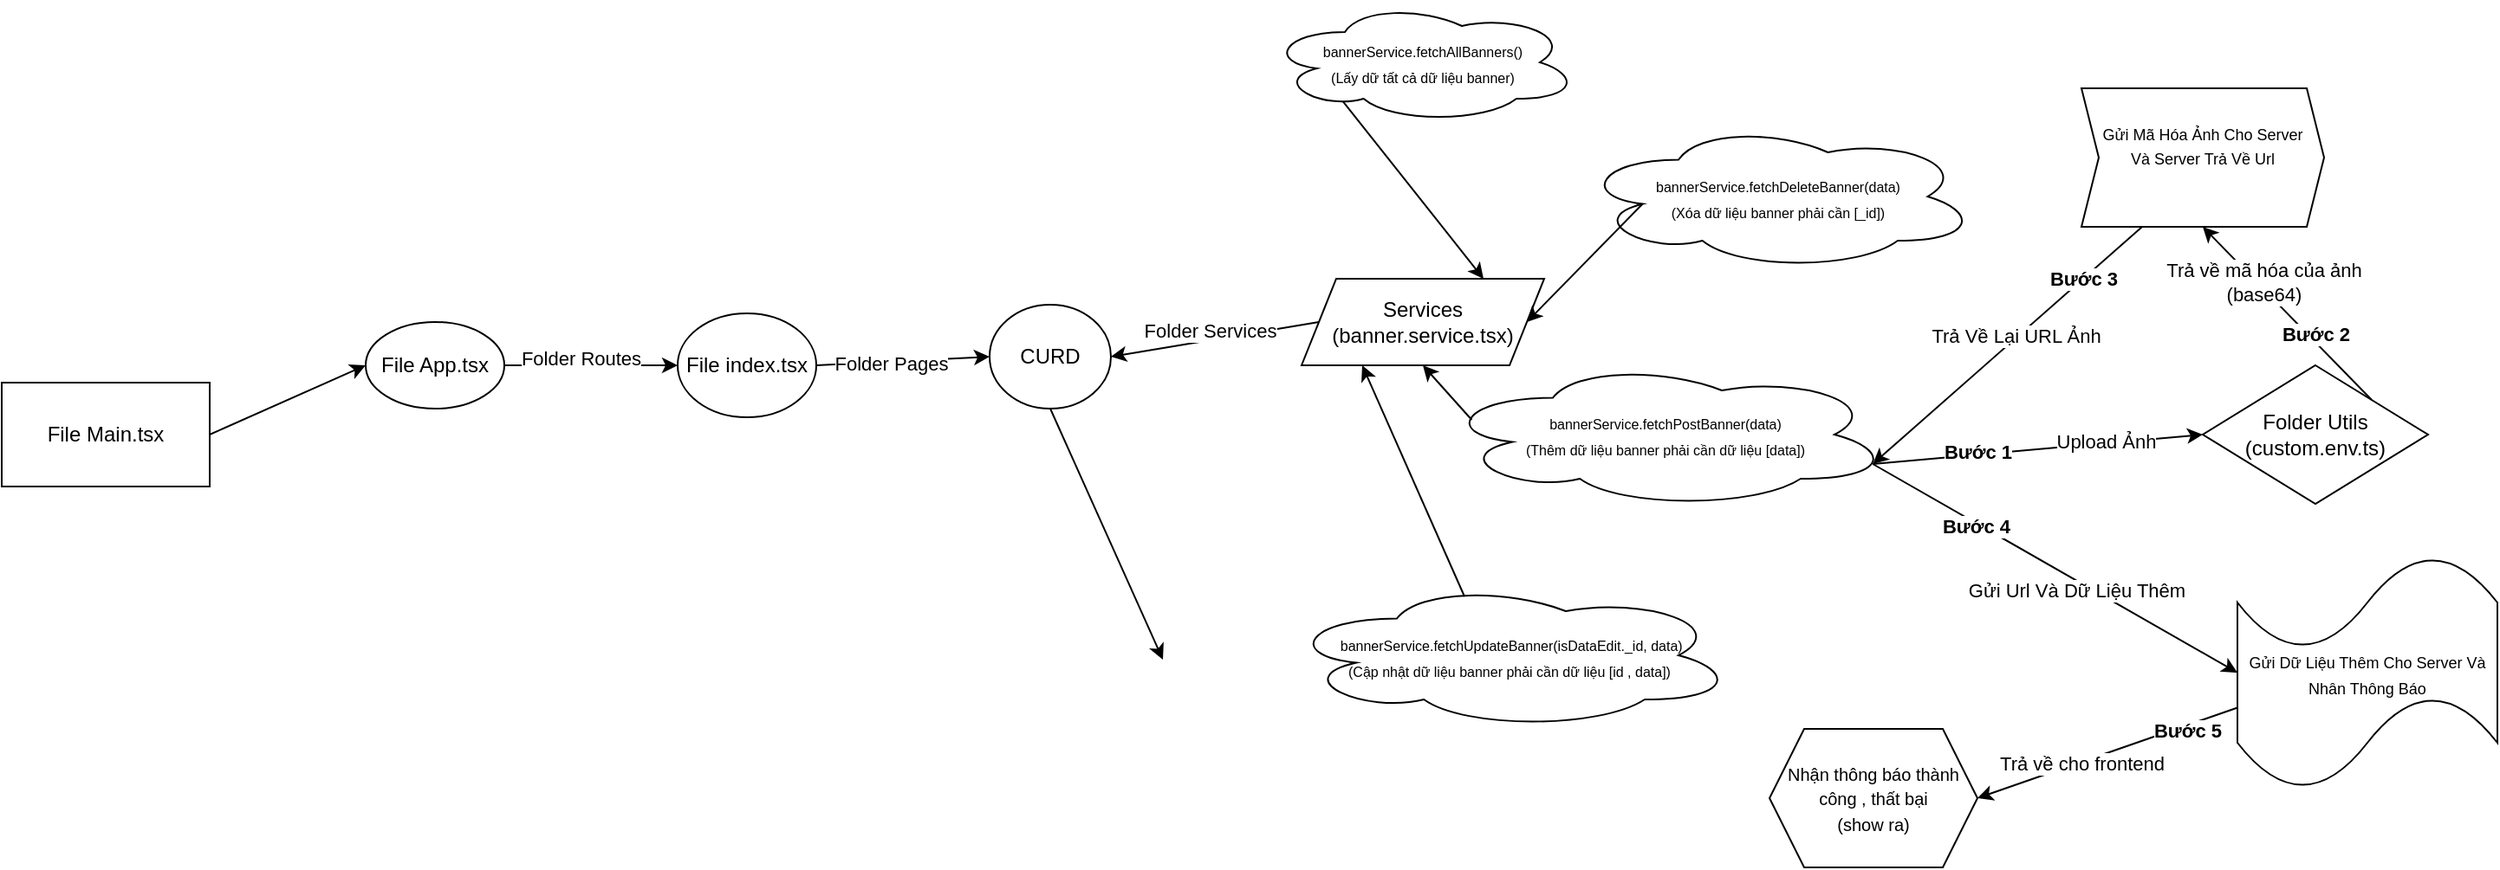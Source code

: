 <mxfile version="22.0.8" type="github">
  <diagram name="Trang-1" id="CbWZottKJksRMsXl4OTU">
    <mxGraphModel dx="983" dy="425" grid="1" gridSize="10" guides="1" tooltips="1" connect="1" arrows="1" fold="1" page="1" pageScale="1" pageWidth="1200" pageHeight="1920" math="0" shadow="0">
      <root>
        <mxCell id="0" />
        <mxCell id="1" parent="0" />
        <mxCell id="X-_IwXTnalUpg8y82jki-1" value="File Main.tsx" style="rounded=0;whiteSpace=wrap;html=1;" vertex="1" parent="1">
          <mxGeometry x="50" y="330" width="120" height="60" as="geometry" />
        </mxCell>
        <mxCell id="X-_IwXTnalUpg8y82jki-2" value="" style="endArrow=classic;html=1;rounded=0;exitX=1;exitY=0.5;exitDx=0;exitDy=0;entryX=0;entryY=0.5;entryDx=0;entryDy=0;" edge="1" parent="1" source="X-_IwXTnalUpg8y82jki-1" target="X-_IwXTnalUpg8y82jki-3">
          <mxGeometry width="50" height="50" relative="1" as="geometry">
            <mxPoint x="480" y="410" as="sourcePoint" />
            <mxPoint x="210" y="320" as="targetPoint" />
          </mxGeometry>
        </mxCell>
        <mxCell id="X-_IwXTnalUpg8y82jki-3" value="File App.tsx" style="ellipse;whiteSpace=wrap;html=1;" vertex="1" parent="1">
          <mxGeometry x="260" y="295" width="80" height="50" as="geometry" />
        </mxCell>
        <mxCell id="X-_IwXTnalUpg8y82jki-4" value="" style="endArrow=classic;html=1;rounded=0;entryX=0;entryY=0.5;entryDx=0;entryDy=0;exitX=1;exitY=0.5;exitDx=0;exitDy=0;" edge="1" parent="1" source="X-_IwXTnalUpg8y82jki-3" target="X-_IwXTnalUpg8y82jki-6">
          <mxGeometry width="50" height="50" relative="1" as="geometry">
            <mxPoint x="370" y="280" as="sourcePoint" />
            <mxPoint x="480" y="280" as="targetPoint" />
          </mxGeometry>
        </mxCell>
        <mxCell id="X-_IwXTnalUpg8y82jki-28" value="Folder Routes" style="edgeLabel;html=1;align=center;verticalAlign=middle;resizable=0;points=[];" vertex="1" connectable="0" parent="X-_IwXTnalUpg8y82jki-4">
          <mxGeometry x="-0.42" y="-1" relative="1" as="geometry">
            <mxPoint x="15" y="-5" as="offset" />
          </mxGeometry>
        </mxCell>
        <mxCell id="X-_IwXTnalUpg8y82jki-6" value="File index.tsx" style="ellipse;whiteSpace=wrap;html=1;" vertex="1" parent="1">
          <mxGeometry x="440" y="290" width="80" height="60" as="geometry" />
        </mxCell>
        <mxCell id="X-_IwXTnalUpg8y82jki-7" value="" style="endArrow=classic;html=1;rounded=0;exitX=1;exitY=0.5;exitDx=0;exitDy=0;entryX=0;entryY=0.5;entryDx=0;entryDy=0;" edge="1" parent="1" source="X-_IwXTnalUpg8y82jki-6" target="X-_IwXTnalUpg8y82jki-8">
          <mxGeometry width="50" height="50" relative="1" as="geometry">
            <mxPoint x="560" y="310" as="sourcePoint" />
            <mxPoint x="600" y="310" as="targetPoint" />
          </mxGeometry>
        </mxCell>
        <mxCell id="X-_IwXTnalUpg8y82jki-24" value="Folder Pages" style="edgeLabel;html=1;align=center;verticalAlign=middle;resizable=0;points=[];" vertex="1" connectable="0" parent="X-_IwXTnalUpg8y82jki-7">
          <mxGeometry x="-0.469" y="1" relative="1" as="geometry">
            <mxPoint x="16" y="1" as="offset" />
          </mxGeometry>
        </mxCell>
        <mxCell id="X-_IwXTnalUpg8y82jki-8" value="CURD" style="ellipse;whiteSpace=wrap;html=1;" vertex="1" parent="1">
          <mxGeometry x="620" y="285" width="70" height="60" as="geometry" />
        </mxCell>
        <mxCell id="X-_IwXTnalUpg8y82jki-15" value="" style="endArrow=classic;html=1;rounded=0;entryX=1;entryY=0.5;entryDx=0;entryDy=0;exitX=0;exitY=0.5;exitDx=0;exitDy=0;" edge="1" parent="1" source="X-_IwXTnalUpg8y82jki-17" target="X-_IwXTnalUpg8y82jki-8">
          <mxGeometry width="50" height="50" relative="1" as="geometry">
            <mxPoint x="830" y="280" as="sourcePoint" />
            <mxPoint x="770" y="360" as="targetPoint" />
          </mxGeometry>
        </mxCell>
        <mxCell id="X-_IwXTnalUpg8y82jki-23" value="Folder Services" style="edgeLabel;html=1;align=center;verticalAlign=middle;resizable=0;points=[];" vertex="1" connectable="0" parent="X-_IwXTnalUpg8y82jki-15">
          <mxGeometry x="0.322" y="-3" relative="1" as="geometry">
            <mxPoint x="17" y="-6" as="offset" />
          </mxGeometry>
        </mxCell>
        <mxCell id="X-_IwXTnalUpg8y82jki-17" value="Services&lt;br&gt;(banner.service.tsx)" style="shape=parallelogram;perimeter=parallelogramPerimeter;whiteSpace=wrap;html=1;fixedSize=1;" vertex="1" parent="1">
          <mxGeometry x="800" y="270" width="140" height="50" as="geometry" />
        </mxCell>
        <mxCell id="X-_IwXTnalUpg8y82jki-20" value="" style="endArrow=classic;html=1;rounded=0;entryX=0.75;entryY=0;entryDx=0;entryDy=0;exitX=0.16;exitY=0.55;exitDx=0;exitDy=0;exitPerimeter=0;" edge="1" parent="1" source="X-_IwXTnalUpg8y82jki-22" target="X-_IwXTnalUpg8y82jki-17">
          <mxGeometry width="50" height="50" relative="1" as="geometry">
            <mxPoint x="1020" y="273" as="sourcePoint" />
            <mxPoint x="990" y="320" as="targetPoint" />
          </mxGeometry>
        </mxCell>
        <mxCell id="X-_IwXTnalUpg8y82jki-22" value="&lt;font style=&quot;font-size: 8px;&quot;&gt;bannerService.fetchAllBanners()&lt;br&gt;(Lấy dữ tất cả dữ liệu banner)&lt;br&gt;&lt;/font&gt;" style="ellipse;shape=cloud;whiteSpace=wrap;html=1;" vertex="1" parent="1">
          <mxGeometry x="780" y="110" width="180" height="70" as="geometry" />
        </mxCell>
        <mxCell id="X-_IwXTnalUpg8y82jki-30" value="&lt;font style=&quot;font-size: 8px;&quot;&gt;bannerService.fetchDeleteBanner(data)&lt;br&gt;(Xóa dữ liệu banner phải cần [_id])&lt;br&gt;&lt;/font&gt;" style="ellipse;shape=cloud;whiteSpace=wrap;html=1;" vertex="1" parent="1">
          <mxGeometry x="960" y="180" width="230" height="85" as="geometry" />
        </mxCell>
        <mxCell id="X-_IwXTnalUpg8y82jki-31" value="" style="endArrow=classic;html=1;rounded=0;entryX=1;entryY=0.5;entryDx=0;entryDy=0;exitX=0.16;exitY=0.55;exitDx=0;exitDy=0;exitPerimeter=0;" edge="1" parent="1" source="X-_IwXTnalUpg8y82jki-30" target="X-_IwXTnalUpg8y82jki-17">
          <mxGeometry width="50" height="50" relative="1" as="geometry">
            <mxPoint x="540" y="410" as="sourcePoint" />
            <mxPoint x="590" y="360" as="targetPoint" />
          </mxGeometry>
        </mxCell>
        <mxCell id="X-_IwXTnalUpg8y82jki-33" value="&lt;font style=&quot;font-size: 8px;&quot;&gt;bannerService.fetchPostBanner(data)&lt;br&gt;(Thêm dữ liệu banner phải cần dữ liệu [data])&lt;br&gt;&lt;/font&gt;" style="ellipse;shape=cloud;whiteSpace=wrap;html=1;" vertex="1" parent="1">
          <mxGeometry x="880" y="317.5" width="260" height="85" as="geometry" />
        </mxCell>
        <mxCell id="X-_IwXTnalUpg8y82jki-34" value="" style="endArrow=classic;html=1;rounded=0;entryX=0.5;entryY=1;entryDx=0;entryDy=0;exitX=0.07;exitY=0.4;exitDx=0;exitDy=0;exitPerimeter=0;" edge="1" parent="1" source="X-_IwXTnalUpg8y82jki-33" target="X-_IwXTnalUpg8y82jki-17">
          <mxGeometry width="50" height="50" relative="1" as="geometry">
            <mxPoint x="957" y="292" as="sourcePoint" />
            <mxPoint x="880" y="305" as="targetPoint" />
          </mxGeometry>
        </mxCell>
        <mxCell id="X-_IwXTnalUpg8y82jki-35" value="&lt;font style=&quot;font-size: 8px;&quot;&gt;&amp;nbsp;bannerService.fetchUpdateBanner(isDataEdit._id, data)&lt;br&gt;(Cập nhật dữ liệu banner phải cần dữ liệu [id , data])&lt;br&gt;&lt;/font&gt;" style="ellipse;shape=cloud;whiteSpace=wrap;html=1;" vertex="1" parent="1">
          <mxGeometry x="790" y="445" width="260" height="85" as="geometry" />
        </mxCell>
        <mxCell id="X-_IwXTnalUpg8y82jki-36" value="" style="endArrow=classic;html=1;rounded=0;entryX=0.25;entryY=1;entryDx=0;entryDy=0;exitX=0.4;exitY=0.1;exitDx=0;exitDy=0;exitPerimeter=0;" edge="1" parent="1" source="X-_IwXTnalUpg8y82jki-35" target="X-_IwXTnalUpg8y82jki-17">
          <mxGeometry width="50" height="50" relative="1" as="geometry">
            <mxPoint x="848" y="437" as="sourcePoint" />
            <mxPoint x="811" y="340" as="targetPoint" />
          </mxGeometry>
        </mxCell>
        <mxCell id="X-_IwXTnalUpg8y82jki-38" value="" style="endArrow=classic;html=1;rounded=0;exitX=0.96;exitY=0.7;exitDx=0;exitDy=0;exitPerimeter=0;entryX=0;entryY=0.5;entryDx=0;entryDy=0;" edge="1" parent="1" source="X-_IwXTnalUpg8y82jki-33" target="X-_IwXTnalUpg8y82jki-44">
          <mxGeometry width="50" height="50" relative="1" as="geometry">
            <mxPoint x="1140" y="335" as="sourcePoint" />
            <mxPoint x="1210" y="377" as="targetPoint" />
          </mxGeometry>
        </mxCell>
        <mxCell id="X-_IwXTnalUpg8y82jki-45" value="Upload Ảnh" style="edgeLabel;html=1;align=center;verticalAlign=middle;resizable=0;points=[];" vertex="1" connectable="0" parent="X-_IwXTnalUpg8y82jki-38">
          <mxGeometry x="-0.244" y="2" relative="1" as="geometry">
            <mxPoint x="62" y="-5" as="offset" />
          </mxGeometry>
        </mxCell>
        <mxCell id="X-_IwXTnalUpg8y82jki-64" value="&lt;b&gt;Bước 1&lt;/b&gt;" style="edgeLabel;html=1;align=center;verticalAlign=middle;resizable=0;points=[];" vertex="1" connectable="0" parent="X-_IwXTnalUpg8y82jki-38">
          <mxGeometry x="-0.52" y="-1" relative="1" as="geometry">
            <mxPoint x="14" y="-4" as="offset" />
          </mxGeometry>
        </mxCell>
        <mxCell id="X-_IwXTnalUpg8y82jki-44" value="Folder Utils&lt;br&gt;(custom.env.ts)" style="rhombus;whiteSpace=wrap;html=1;" vertex="1" parent="1">
          <mxGeometry x="1320" y="320" width="130" height="80" as="geometry" />
        </mxCell>
        <mxCell id="X-_IwXTnalUpg8y82jki-46" value="" style="endArrow=classic;html=1;rounded=0;exitX=1;exitY=0;exitDx=0;exitDy=0;entryX=0.5;entryY=1;entryDx=0;entryDy=0;" edge="1" parent="1" source="X-_IwXTnalUpg8y82jki-44" target="X-_IwXTnalUpg8y82jki-52">
          <mxGeometry width="50" height="50" relative="1" as="geometry">
            <mxPoint x="1160" y="340" as="sourcePoint" />
            <mxPoint x="1500" y="360" as="targetPoint" />
          </mxGeometry>
        </mxCell>
        <mxCell id="X-_IwXTnalUpg8y82jki-49" value="Trả về mã hóa của ảnh&lt;br&gt;(base64)" style="edgeLabel;html=1;align=center;verticalAlign=middle;resizable=0;points=[];" vertex="1" connectable="0" parent="X-_IwXTnalUpg8y82jki-46">
          <mxGeometry x="0.001" y="-5" relative="1" as="geometry">
            <mxPoint x="-17" y="-15" as="offset" />
          </mxGeometry>
        </mxCell>
        <mxCell id="X-_IwXTnalUpg8y82jki-65" value="&lt;b&gt;Bước 2&lt;/b&gt;" style="edgeLabel;html=1;align=center;verticalAlign=middle;resizable=0;points=[];" vertex="1" connectable="0" parent="X-_IwXTnalUpg8y82jki-46">
          <mxGeometry x="-0.32" relative="1" as="geometry">
            <mxPoint y="-4" as="offset" />
          </mxGeometry>
        </mxCell>
        <mxCell id="X-_IwXTnalUpg8y82jki-52" value="&lt;font style=&quot;font-size: 9px;&quot;&gt;Gửi Mã Hóa Ảnh Cho Server &lt;br&gt;Và Server Trả Về Url&lt;br&gt;&lt;br&gt;&lt;/font&gt;" style="shape=step;perimeter=stepPerimeter;whiteSpace=wrap;html=1;fixedSize=1;size=10;" vertex="1" parent="1">
          <mxGeometry x="1250" y="160" width="140" height="80" as="geometry" />
        </mxCell>
        <mxCell id="X-_IwXTnalUpg8y82jki-56" value="&lt;font style=&quot;font-size: 9px;&quot;&gt;Gửi Dữ Liệu Thêm Cho Server Và Nhân Thông Báo&lt;/font&gt;" style="shape=tape;whiteSpace=wrap;html=1;" vertex="1" parent="1">
          <mxGeometry x="1340" y="430" width="150" height="135" as="geometry" />
        </mxCell>
        <mxCell id="X-_IwXTnalUpg8y82jki-60" value="" style="endArrow=classic;html=1;rounded=0;exitX=0.25;exitY=1;exitDx=0;exitDy=0;entryX=0.96;entryY=0.7;entryDx=0;entryDy=0;entryPerimeter=0;" edge="1" parent="1" source="X-_IwXTnalUpg8y82jki-52" target="X-_IwXTnalUpg8y82jki-33">
          <mxGeometry width="50" height="50" relative="1" as="geometry">
            <mxPoint x="1190" y="300" as="sourcePoint" />
            <mxPoint x="1240" y="250" as="targetPoint" />
          </mxGeometry>
        </mxCell>
        <mxCell id="X-_IwXTnalUpg8y82jki-63" value="Trả Về Lại URL Ảnh" style="edgeLabel;html=1;align=center;verticalAlign=middle;resizable=0;points=[];" vertex="1" connectable="0" parent="X-_IwXTnalUpg8y82jki-60">
          <mxGeometry x="-0.068" y="-1" relative="1" as="geometry">
            <mxPoint as="offset" />
          </mxGeometry>
        </mxCell>
        <mxCell id="X-_IwXTnalUpg8y82jki-66" value="&lt;b&gt;Bước 3&lt;/b&gt;" style="edgeLabel;html=1;align=center;verticalAlign=middle;resizable=0;points=[];" vertex="1" connectable="0" parent="X-_IwXTnalUpg8y82jki-60">
          <mxGeometry x="-0.337" y="-2" relative="1" as="geometry">
            <mxPoint x="18" y="-14" as="offset" />
          </mxGeometry>
        </mxCell>
        <mxCell id="X-_IwXTnalUpg8y82jki-61" value="" style="endArrow=classic;html=1;rounded=0;exitX=0.96;exitY=0.7;exitDx=0;exitDy=0;exitPerimeter=0;entryX=0;entryY=0.5;entryDx=0;entryDy=0;entryPerimeter=0;" edge="1" parent="1" source="X-_IwXTnalUpg8y82jki-33" target="X-_IwXTnalUpg8y82jki-56">
          <mxGeometry width="50" height="50" relative="1" as="geometry">
            <mxPoint x="1240" y="390" as="sourcePoint" />
            <mxPoint x="1290" y="340" as="targetPoint" />
          </mxGeometry>
        </mxCell>
        <mxCell id="X-_IwXTnalUpg8y82jki-62" value="Gửi Url Và Dữ Liệu Thêm" style="edgeLabel;html=1;align=center;verticalAlign=middle;resizable=0;points=[];" vertex="1" connectable="0" parent="X-_IwXTnalUpg8y82jki-61">
          <mxGeometry x="0.018" y="-3" relative="1" as="geometry">
            <mxPoint x="11" y="9" as="offset" />
          </mxGeometry>
        </mxCell>
        <mxCell id="X-_IwXTnalUpg8y82jki-67" value="&lt;b&gt;Bước 4&lt;/b&gt;" style="edgeLabel;html=1;align=center;verticalAlign=middle;resizable=0;points=[];" vertex="1" connectable="0" parent="X-_IwXTnalUpg8y82jki-61">
          <mxGeometry x="-0.564" y="2" relative="1" as="geometry">
            <mxPoint x="12" y="11" as="offset" />
          </mxGeometry>
        </mxCell>
        <mxCell id="X-_IwXTnalUpg8y82jki-68" value="" style="endArrow=classic;html=1;rounded=0;exitX=0;exitY=0.65;exitDx=0;exitDy=0;exitPerimeter=0;entryX=1;entryY=0.5;entryDx=0;entryDy=0;" edge="1" parent="1" source="X-_IwXTnalUpg8y82jki-56" target="X-_IwXTnalUpg8y82jki-69">
          <mxGeometry width="50" height="50" relative="1" as="geometry">
            <mxPoint x="1060" y="580" as="sourcePoint" />
            <mxPoint x="1200" y="560" as="targetPoint" />
          </mxGeometry>
        </mxCell>
        <mxCell id="X-_IwXTnalUpg8y82jki-71" value="&lt;b&gt;Bước 5&lt;/b&gt;" style="edgeLabel;html=1;align=center;verticalAlign=middle;resizable=0;points=[];" vertex="1" connectable="0" parent="X-_IwXTnalUpg8y82jki-68">
          <mxGeometry x="0.057" y="-1" relative="1" as="geometry">
            <mxPoint x="50" y="-14" as="offset" />
          </mxGeometry>
        </mxCell>
        <mxCell id="X-_IwXTnalUpg8y82jki-72" value="Trả về cho frontend" style="edgeLabel;html=1;align=center;verticalAlign=middle;resizable=0;points=[];" vertex="1" connectable="0" parent="X-_IwXTnalUpg8y82jki-68">
          <mxGeometry x="0.407" y="1" relative="1" as="geometry">
            <mxPoint x="15" y="-6" as="offset" />
          </mxGeometry>
        </mxCell>
        <mxCell id="X-_IwXTnalUpg8y82jki-69" value="&lt;font style=&quot;font-size: 10px;&quot;&gt;Nhận thông báo thành công , thất bại&lt;br&gt;(show ra)&lt;br&gt;&lt;/font&gt;" style="shape=hexagon;perimeter=hexagonPerimeter2;whiteSpace=wrap;html=1;fixedSize=1;" vertex="1" parent="1">
          <mxGeometry x="1070" y="530" width="120" height="80" as="geometry" />
        </mxCell>
        <mxCell id="X-_IwXTnalUpg8y82jki-73" value="" style="endArrow=classic;html=1;rounded=0;exitX=0.5;exitY=1;exitDx=0;exitDy=0;" edge="1" parent="1" source="X-_IwXTnalUpg8y82jki-8">
          <mxGeometry width="50" height="50" relative="1" as="geometry">
            <mxPoint x="670" y="540" as="sourcePoint" />
            <mxPoint x="720" y="490" as="targetPoint" />
          </mxGeometry>
        </mxCell>
      </root>
    </mxGraphModel>
  </diagram>
</mxfile>
